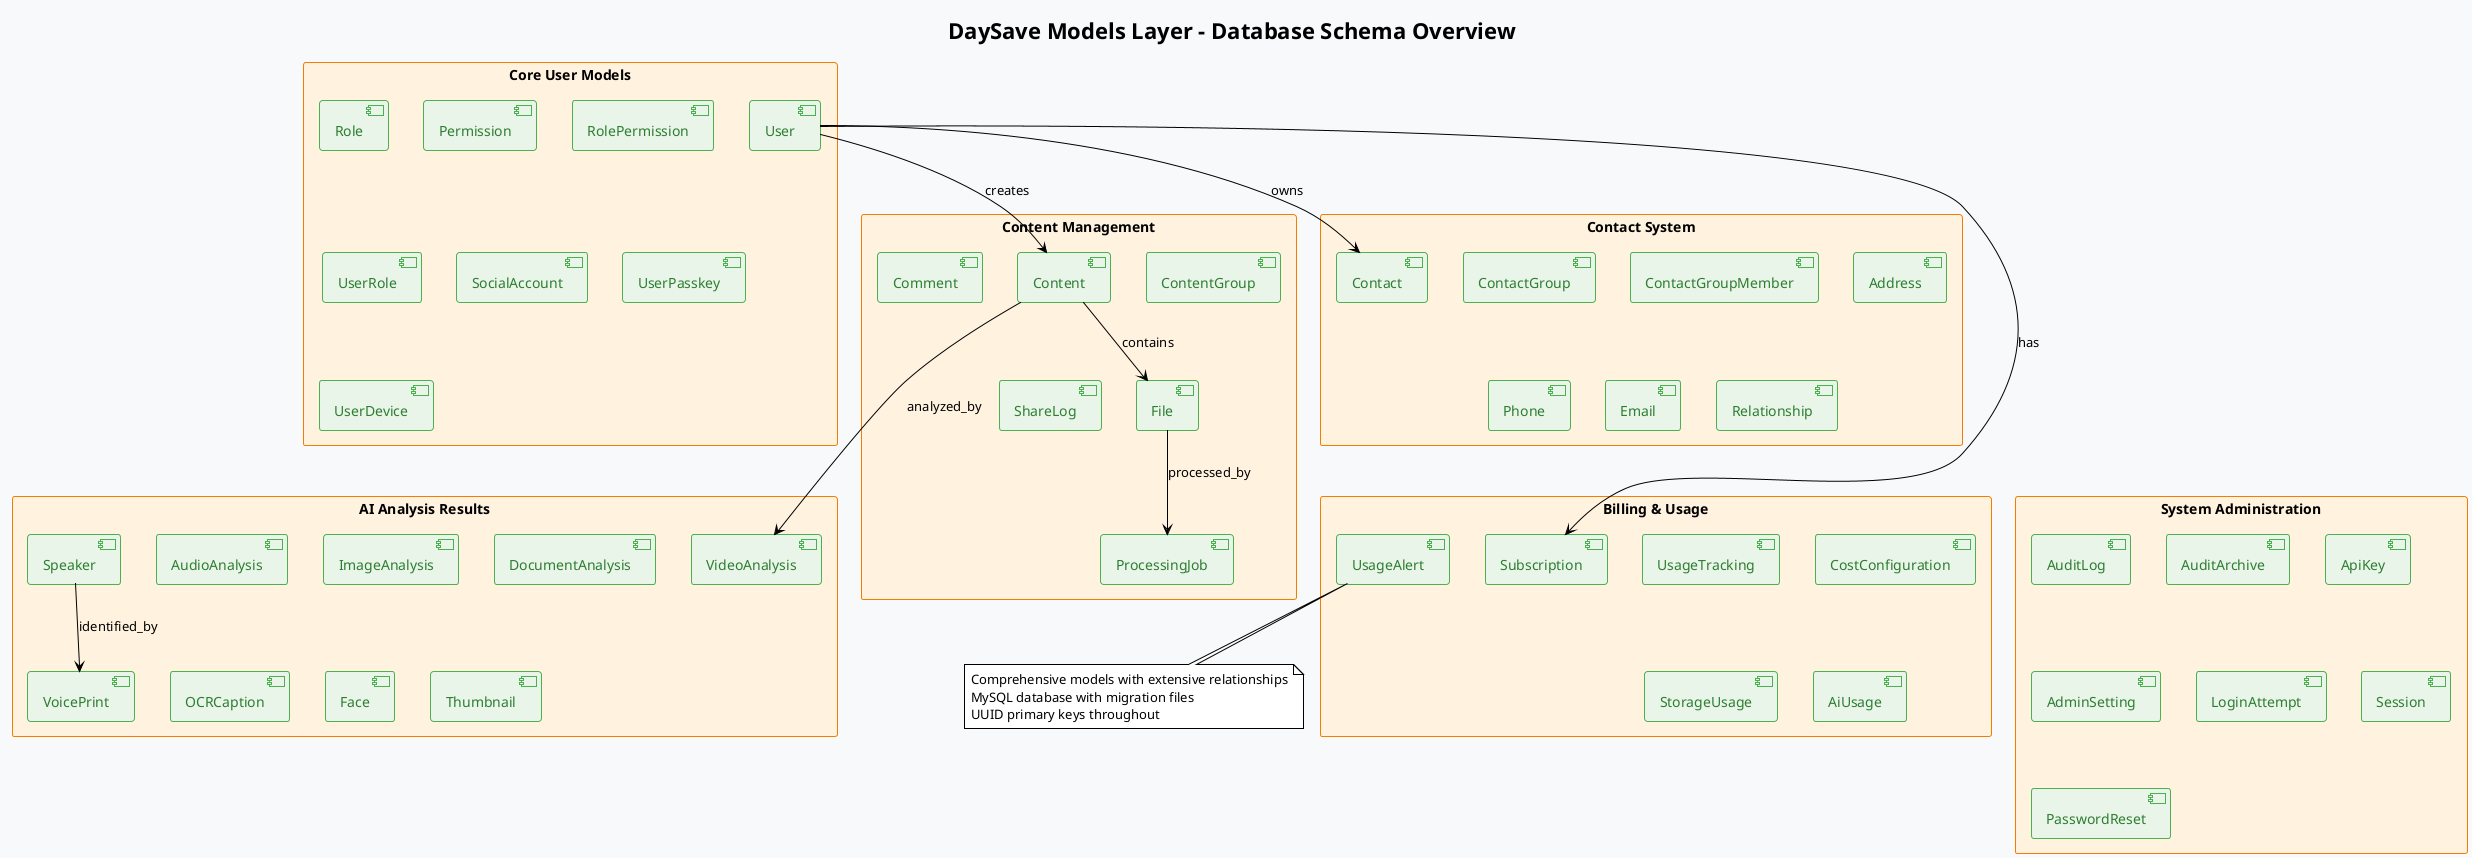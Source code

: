 @startuml DaySave Models Layer
!theme plain
title DaySave Models Layer - Database Schema Overview

' Define colors and styles
skinparam packageStyle rectangle
skinparam backgroundColor #F8F9FA
skinparam component {
    BackgroundColor #E8F5E8
    BorderColor #4CAF50
    FontColor #2E7D32
}
skinparam package {
    BackgroundColor #FFF3E0
    BorderColor #F57C00
    FontColor #E65100
    FontStyle bold
}

' Core Models
package "Core User Models" {
    component User
    component Role
    component Permission
    component RolePermission
    component UserRole
    component SocialAccount
    component UserPasskey
    component UserDevice
}

' Content Models
package "Content Management" {
    component Content
    component File
    component Comment
    component ContentGroup
    component ShareLog
    component ProcessingJob
}

' Contact Models  
package "Contact System" {
    component Contact
    component ContactGroup
    component ContactGroupMember
    component Address
    component Phone
    component Email
    component Relationship
}

' AI Analysis Models
package "AI Analysis Results" {
    component VideoAnalysis
    component AudioAnalysis
    component ImageAnalysis
    component DocumentAnalysis
    component OCRCaption
    component Speaker
    component Face
    component Thumbnail
    component VoicePrint
}

' Administrative Models
package "System Administration" {
    component AuditLog
    component AuditArchive
    component ApiKey
    component AdminSetting
    component LoginAttempt
    component Session
    component PasswordReset
}

' Subscription Models
package "Billing & Usage" {
    component Subscription
    component UsageTracking
    component CostConfiguration
    component StorageUsage
    component AiUsage
    component UsageAlert
}

' Key Relationships
User --> Content : creates
User --> Contact : owns
User --> Subscription : has
Content --> File : contains
Content --> VideoAnalysis : analyzed_by
File --> ProcessingJob : processed_by
Speaker --> VoicePrint : identified_by

note bottom : Comprehensive models with extensive relationships\nMySQL database with migration files\nUUID primary keys throughout

@enduml
